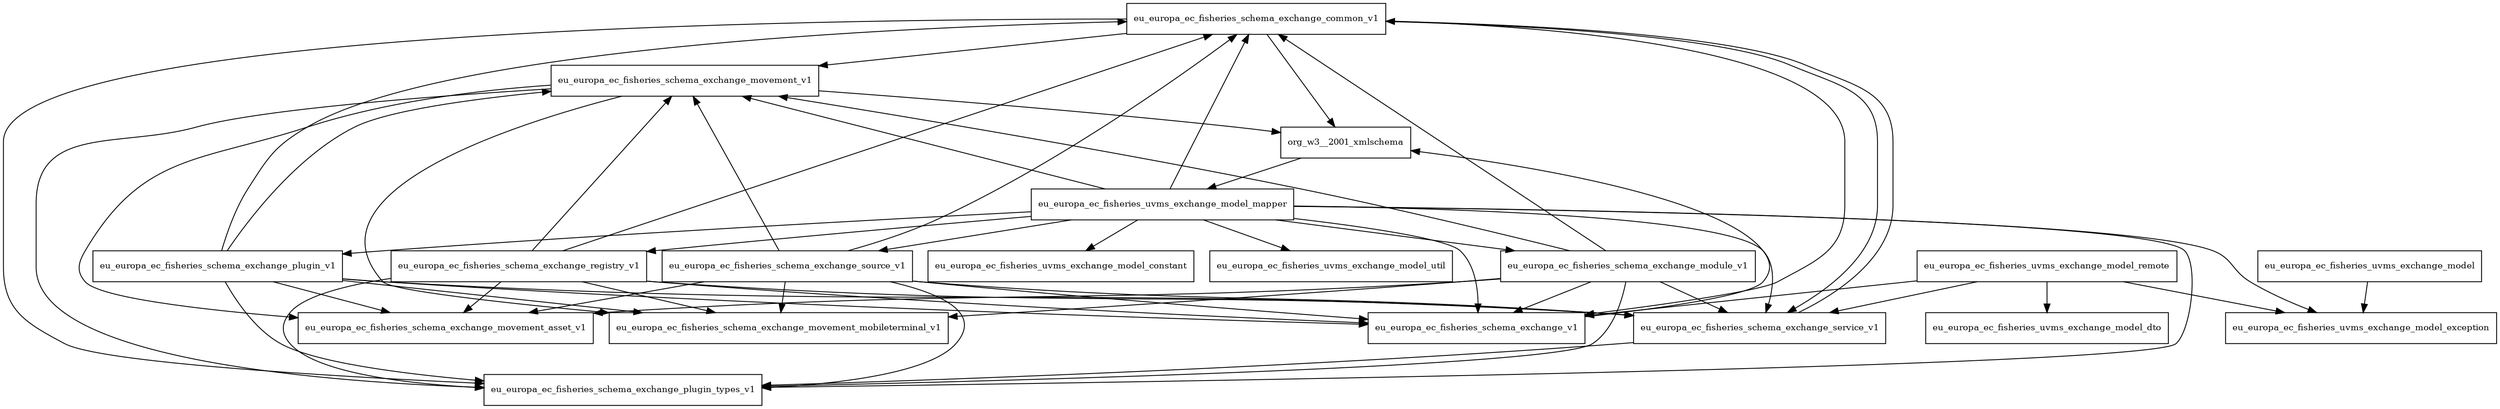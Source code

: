 digraph exchange_model_3_0_4_date_package_dependencies {
  node [shape = box, fontsize=10.0];
  eu_europa_ec_fisheries_schema_exchange_common_v1 -> eu_europa_ec_fisheries_schema_exchange_movement_v1;
  eu_europa_ec_fisheries_schema_exchange_common_v1 -> eu_europa_ec_fisheries_schema_exchange_plugin_types_v1;
  eu_europa_ec_fisheries_schema_exchange_common_v1 -> eu_europa_ec_fisheries_schema_exchange_service_v1;
  eu_europa_ec_fisheries_schema_exchange_common_v1 -> eu_europa_ec_fisheries_schema_exchange_v1;
  eu_europa_ec_fisheries_schema_exchange_common_v1 -> org_w3__2001_xmlschema;
  eu_europa_ec_fisheries_schema_exchange_module_v1 -> eu_europa_ec_fisheries_schema_exchange_common_v1;
  eu_europa_ec_fisheries_schema_exchange_module_v1 -> eu_europa_ec_fisheries_schema_exchange_movement_asset_v1;
  eu_europa_ec_fisheries_schema_exchange_module_v1 -> eu_europa_ec_fisheries_schema_exchange_movement_mobileterminal_v1;
  eu_europa_ec_fisheries_schema_exchange_module_v1 -> eu_europa_ec_fisheries_schema_exchange_movement_v1;
  eu_europa_ec_fisheries_schema_exchange_module_v1 -> eu_europa_ec_fisheries_schema_exchange_plugin_types_v1;
  eu_europa_ec_fisheries_schema_exchange_module_v1 -> eu_europa_ec_fisheries_schema_exchange_service_v1;
  eu_europa_ec_fisheries_schema_exchange_module_v1 -> eu_europa_ec_fisheries_schema_exchange_v1;
  eu_europa_ec_fisheries_schema_exchange_movement_v1 -> eu_europa_ec_fisheries_schema_exchange_movement_asset_v1;
  eu_europa_ec_fisheries_schema_exchange_movement_v1 -> eu_europa_ec_fisheries_schema_exchange_movement_mobileterminal_v1;
  eu_europa_ec_fisheries_schema_exchange_movement_v1 -> eu_europa_ec_fisheries_schema_exchange_plugin_types_v1;
  eu_europa_ec_fisheries_schema_exchange_movement_v1 -> org_w3__2001_xmlschema;
  eu_europa_ec_fisheries_schema_exchange_plugin_v1 -> eu_europa_ec_fisheries_schema_exchange_common_v1;
  eu_europa_ec_fisheries_schema_exchange_plugin_v1 -> eu_europa_ec_fisheries_schema_exchange_movement_asset_v1;
  eu_europa_ec_fisheries_schema_exchange_plugin_v1 -> eu_europa_ec_fisheries_schema_exchange_movement_mobileterminal_v1;
  eu_europa_ec_fisheries_schema_exchange_plugin_v1 -> eu_europa_ec_fisheries_schema_exchange_movement_v1;
  eu_europa_ec_fisheries_schema_exchange_plugin_v1 -> eu_europa_ec_fisheries_schema_exchange_plugin_types_v1;
  eu_europa_ec_fisheries_schema_exchange_plugin_v1 -> eu_europa_ec_fisheries_schema_exchange_service_v1;
  eu_europa_ec_fisheries_schema_exchange_plugin_v1 -> eu_europa_ec_fisheries_schema_exchange_v1;
  eu_europa_ec_fisheries_schema_exchange_registry_v1 -> eu_europa_ec_fisheries_schema_exchange_common_v1;
  eu_europa_ec_fisheries_schema_exchange_registry_v1 -> eu_europa_ec_fisheries_schema_exchange_movement_asset_v1;
  eu_europa_ec_fisheries_schema_exchange_registry_v1 -> eu_europa_ec_fisheries_schema_exchange_movement_mobileterminal_v1;
  eu_europa_ec_fisheries_schema_exchange_registry_v1 -> eu_europa_ec_fisheries_schema_exchange_movement_v1;
  eu_europa_ec_fisheries_schema_exchange_registry_v1 -> eu_europa_ec_fisheries_schema_exchange_plugin_types_v1;
  eu_europa_ec_fisheries_schema_exchange_registry_v1 -> eu_europa_ec_fisheries_schema_exchange_service_v1;
  eu_europa_ec_fisheries_schema_exchange_registry_v1 -> eu_europa_ec_fisheries_schema_exchange_v1;
  eu_europa_ec_fisheries_schema_exchange_service_v1 -> eu_europa_ec_fisheries_schema_exchange_common_v1;
  eu_europa_ec_fisheries_schema_exchange_service_v1 -> eu_europa_ec_fisheries_schema_exchange_plugin_types_v1;
  eu_europa_ec_fisheries_schema_exchange_source_v1 -> eu_europa_ec_fisheries_schema_exchange_common_v1;
  eu_europa_ec_fisheries_schema_exchange_source_v1 -> eu_europa_ec_fisheries_schema_exchange_movement_asset_v1;
  eu_europa_ec_fisheries_schema_exchange_source_v1 -> eu_europa_ec_fisheries_schema_exchange_movement_mobileterminal_v1;
  eu_europa_ec_fisheries_schema_exchange_source_v1 -> eu_europa_ec_fisheries_schema_exchange_movement_v1;
  eu_europa_ec_fisheries_schema_exchange_source_v1 -> eu_europa_ec_fisheries_schema_exchange_plugin_types_v1;
  eu_europa_ec_fisheries_schema_exchange_source_v1 -> eu_europa_ec_fisheries_schema_exchange_service_v1;
  eu_europa_ec_fisheries_schema_exchange_source_v1 -> eu_europa_ec_fisheries_schema_exchange_v1;
  eu_europa_ec_fisheries_schema_exchange_v1 -> org_w3__2001_xmlschema;
  eu_europa_ec_fisheries_uvms_exchange_model -> eu_europa_ec_fisheries_uvms_exchange_model_exception;
  eu_europa_ec_fisheries_uvms_exchange_model_mapper -> eu_europa_ec_fisheries_schema_exchange_common_v1;
  eu_europa_ec_fisheries_uvms_exchange_model_mapper -> eu_europa_ec_fisheries_schema_exchange_module_v1;
  eu_europa_ec_fisheries_uvms_exchange_model_mapper -> eu_europa_ec_fisheries_schema_exchange_movement_v1;
  eu_europa_ec_fisheries_uvms_exchange_model_mapper -> eu_europa_ec_fisheries_schema_exchange_plugin_types_v1;
  eu_europa_ec_fisheries_uvms_exchange_model_mapper -> eu_europa_ec_fisheries_schema_exchange_plugin_v1;
  eu_europa_ec_fisheries_uvms_exchange_model_mapper -> eu_europa_ec_fisheries_schema_exchange_registry_v1;
  eu_europa_ec_fisheries_uvms_exchange_model_mapper -> eu_europa_ec_fisheries_schema_exchange_service_v1;
  eu_europa_ec_fisheries_uvms_exchange_model_mapper -> eu_europa_ec_fisheries_schema_exchange_source_v1;
  eu_europa_ec_fisheries_uvms_exchange_model_mapper -> eu_europa_ec_fisheries_schema_exchange_v1;
  eu_europa_ec_fisheries_uvms_exchange_model_mapper -> eu_europa_ec_fisheries_uvms_exchange_model_constant;
  eu_europa_ec_fisheries_uvms_exchange_model_mapper -> eu_europa_ec_fisheries_uvms_exchange_model_exception;
  eu_europa_ec_fisheries_uvms_exchange_model_mapper -> eu_europa_ec_fisheries_uvms_exchange_model_util;
  eu_europa_ec_fisheries_uvms_exchange_model_remote -> eu_europa_ec_fisheries_schema_exchange_service_v1;
  eu_europa_ec_fisheries_uvms_exchange_model_remote -> eu_europa_ec_fisheries_schema_exchange_v1;
  eu_europa_ec_fisheries_uvms_exchange_model_remote -> eu_europa_ec_fisheries_uvms_exchange_model_dto;
  eu_europa_ec_fisheries_uvms_exchange_model_remote -> eu_europa_ec_fisheries_uvms_exchange_model_exception;
  org_w3__2001_xmlschema -> eu_europa_ec_fisheries_uvms_exchange_model_mapper;
}
